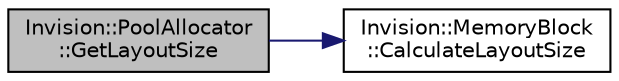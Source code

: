 digraph "Invision::PoolAllocator::GetLayoutSize"
{
 // LATEX_PDF_SIZE
  edge [fontname="Helvetica",fontsize="10",labelfontname="Helvetica",labelfontsize="10"];
  node [fontname="Helvetica",fontsize="10",shape=record];
  rankdir="LR";
  Node1 [label="Invision::PoolAllocator\l::GetLayoutSize",height=0.2,width=0.4,color="black", fillcolor="grey75", style="filled", fontcolor="black",tooltip=" "];
  Node1 -> Node2 [color="midnightblue",fontsize="10",style="solid",fontname="Helvetica"];
  Node2 [label="Invision::MemoryBlock\l::CalculateLayoutSize",height=0.2,width=0.4,color="black", fillcolor="white", style="filled",URL="$class_invision_1_1_memory_block.html#a37dc95b654bfb2fd7a2e50cf8c6d31f8",tooltip=" "];
}
